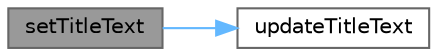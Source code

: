 digraph "setTitleText"
{
 // LATEX_PDF_SIZE
  bgcolor="transparent";
  edge [fontname=Helvetica,fontsize=10,labelfontname=Helvetica,labelfontsize=10];
  node [fontname=Helvetica,fontsize=10,shape=box,height=0.2,width=0.4];
  rankdir="LR";
  Node1 [id="Node000001",label="setTitleText",height=0.2,width=0.4,color="gray40", fillcolor="grey60", style="filled", fontcolor="black",tooltip="设置标题文本"];
  Node1 -> Node2 [id="edge1_Node000001_Node000002",color="steelblue1",style="solid",tooltip=" "];
  Node2 [id="Node000002",label="updateTitleText",height=0.2,width=0.4,color="grey40", fillcolor="white", style="filled",URL="$class_gallery_photo_widget.html#a9f6412e4f086819d14727a1646b34f97",tooltip="更新标题文本"];
}
